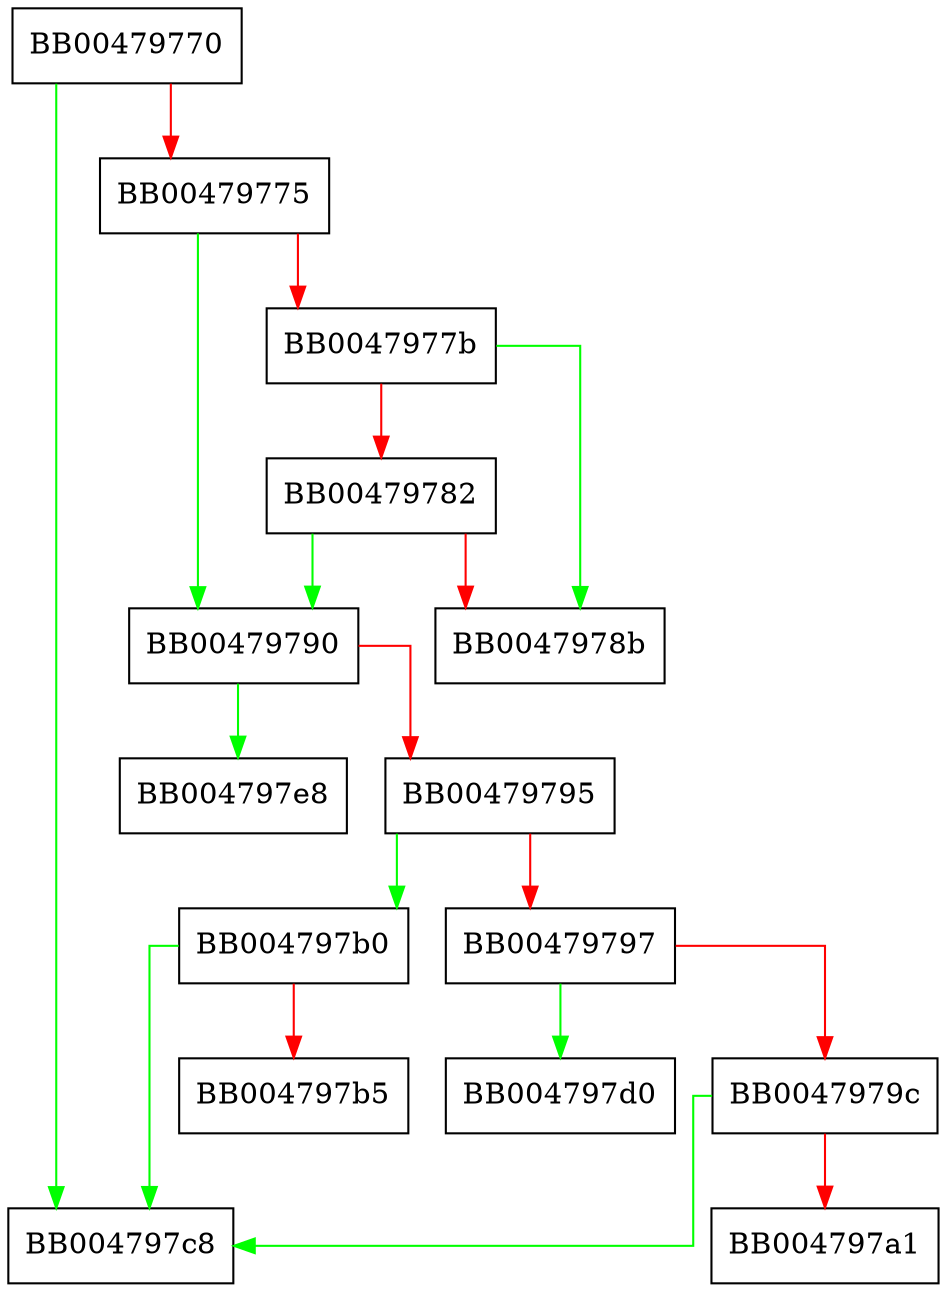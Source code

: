 digraph ssl3_callback_ctrl {
  node [shape="box"];
  graph [splines=ortho];
  BB00479770 -> BB004797c8 [color="green"];
  BB00479770 -> BB00479775 [color="red"];
  BB00479775 -> BB00479790 [color="green"];
  BB00479775 -> BB0047977b [color="red"];
  BB0047977b -> BB0047978b [color="green"];
  BB0047977b -> BB00479782 [color="red"];
  BB00479782 -> BB00479790 [color="green"];
  BB00479782 -> BB0047978b [color="red"];
  BB00479790 -> BB004797e8 [color="green"];
  BB00479790 -> BB00479795 [color="red"];
  BB00479795 -> BB004797b0 [color="green"];
  BB00479795 -> BB00479797 [color="red"];
  BB00479797 -> BB004797d0 [color="green"];
  BB00479797 -> BB0047979c [color="red"];
  BB0047979c -> BB004797c8 [color="green"];
  BB0047979c -> BB004797a1 [color="red"];
  BB004797b0 -> BB004797c8 [color="green"];
  BB004797b0 -> BB004797b5 [color="red"];
}